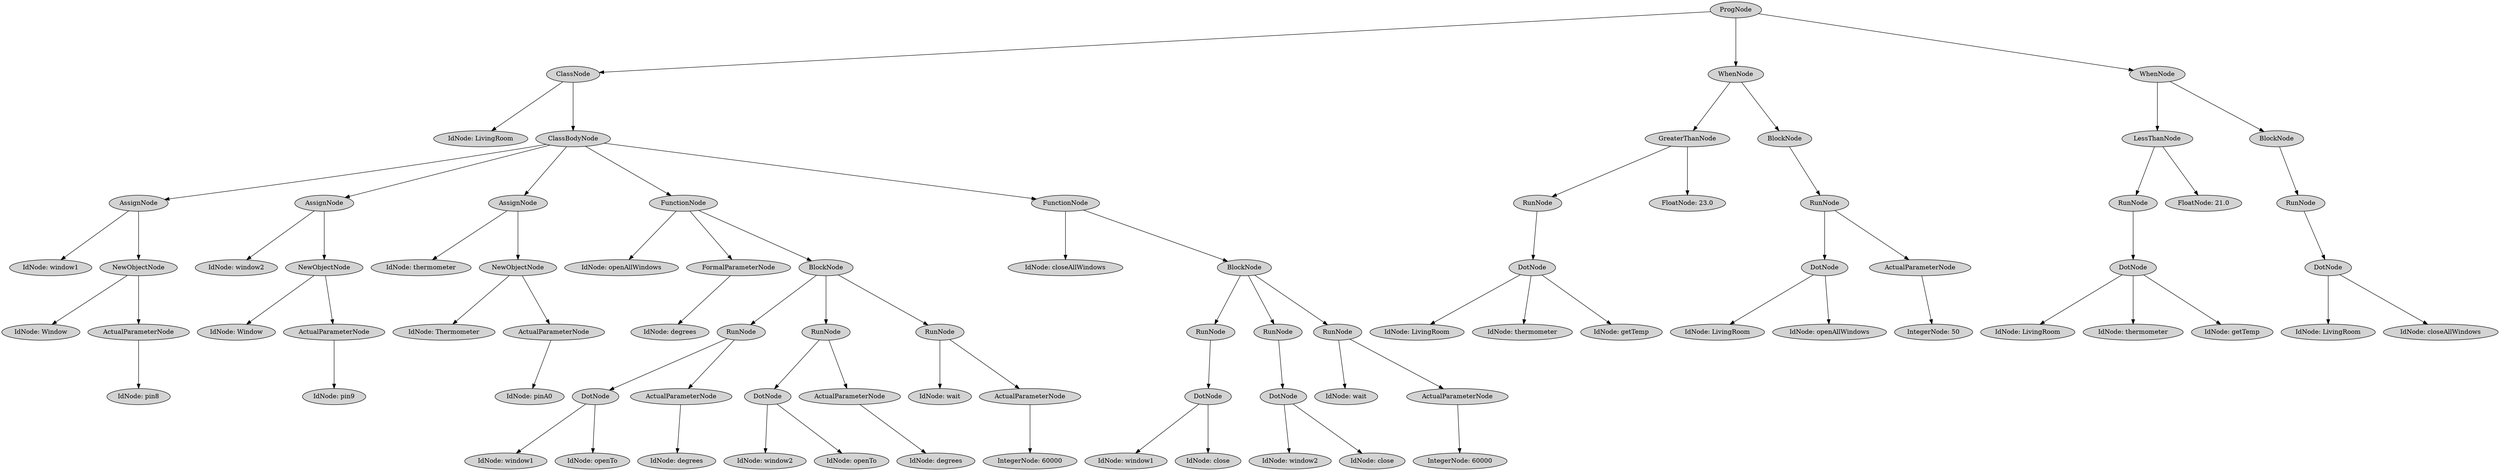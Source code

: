digraph G {
	graph [ranksep=1.5 ratio=fill]
	node [style=filled]
	-9223363303964570543 [label=ProgNode]
	-9223363303964590627 [label=ClassNode]
	-9223363303964570543 -> -9223363303964590627
	8732890185178 [label="IdNode: LivingRoom"]
	-9223363303964590627 -> 8732890185178
	-9223363303964590641 [label=ClassBodyNode]
	-9223363303964590627 -> -9223363303964590641
	-9223363303964590606 [label=AssignNode]
	-9223363303964590641 -> -9223363303964590606
	8732890185199 [label="IdNode: window1"]
	-9223363303964590606 -> 8732890185199
	-9223363303964589045 [label=NewObjectNode]
	-9223363303964590606 -> -9223363303964589045
	-9223363303964589038 [label="IdNode: Window"]
	-9223363303964589045 -> -9223363303964589038
	8732890186767 [label=ActualParameterNode]
	-9223363303964589045 -> 8732890186767
	-9223363303964588996 [label="IdNode: pin8"]
	8732890186767 -> -9223363303964588996
	8732890185192 [label=AssignNode]
	-9223363303964590641 -> 8732890185192
	-9223363303964590599 [label="IdNode: window2"]
	8732890185192 -> -9223363303964590599
	8732890186781 [label=NewObjectNode]
	8732890185192 -> 8732890186781
	-9223363303964589017 [label="IdNode: Window"]
	8732890186781 -> -9223363303964589017
	-9223363303964589024 [label=ActualParameterNode]
	8732890186781 -> -9223363303964589024
	8732890186837 [label="IdNode: pin9"]
	-9223363303964589024 -> 8732890186837
	-9223363303964590620 [label=AssignNode]
	-9223363303964590641 -> -9223363303964590620
	8732890186774 [label="IdNode: thermometer"]
	-9223363303964590620 -> 8732890186774
	-9223363303964589003 [label=NewObjectNode]
	-9223363303964590620 -> -9223363303964589003
	-9223363303964588989 [label="IdNode: Thermometer"]
	-9223363303964589003 -> -9223363303964588989
	8732890186802 [label=ActualParameterNode]
	-9223363303964589003 -> 8732890186802
	-9223363303964588947 [label="IdNode: pinA0"]
	8732890186802 -> -9223363303964588947
	8732890186788 [label=FunctionNode]
	-9223363303964590641 -> 8732890186788
	-9223363303964589052 [label="IdNode: openAllWindows"]
	8732890186788 -> -9223363303964589052
	8732890186760 [label=FormalParameterNode]
	8732890186788 -> 8732890186760
	8732890186795 [label="IdNode: degrees"]
	8732890186760 -> 8732890186795
	-9223363303964589031 [label=BlockNode]
	8732890186788 -> -9223363303964589031
	-9223363303964589010 [label=RunNode]
	-9223363303964589031 -> -9223363303964589010
	-9223363303964588982 [label=DotNode]
	-9223363303964589010 -> -9223363303964588982
	8732890186830 [label="IdNode: window1"]
	-9223363303964588982 -> 8732890186830
	8732890186844 [label="IdNode: openTo"]
	-9223363303964588982 -> 8732890186844
	-9223363303964588968 [label=ActualParameterNode]
	-9223363303964589010 -> -9223363303964588968
	8732890186879 [label="IdNode: degrees"]
	-9223363303964588968 -> 8732890186879
	8732890186823 [label=RunNode]
	-9223363303964589031 -> 8732890186823
	8732890186865 [label=DotNode]
	8732890186823 -> 8732890186865
	8732890186851 [label="IdNode: window2"]
	8732890186865 -> 8732890186851
	-9223363303964588940 [label="IdNode: openTo"]
	8732890186865 -> -9223363303964588940
	-9223363303964588975 [label=ActualParameterNode]
	8732890186823 -> -9223363303964588975
	-9223363303964588905 [label="IdNode: degrees"]
	-9223363303964588975 -> -9223363303964588905
	-9223363303964588961 [label=RunNode]
	-9223363303964589031 -> -9223363303964588961
	8732890186886 [label="IdNode: wait"]
	-9223363303964588961 -> 8732890186886
	8732890186872 [label=ActualParameterNode]
	-9223363303964588961 -> 8732890186872
	-9223363303964588891 [label="IntegerNode: 60000"]
	8732890186872 -> -9223363303964588891
	8732890186809 [label=FunctionNode]
	-9223363303964590641 -> 8732890186809
	-9223363303964588954 [label="IdNode: closeAllWindows"]
	8732890186809 -> -9223363303964588954
	-9223363303964588926 [label=BlockNode]
	8732890186809 -> -9223363303964588926
	-9223363303964588933 [label=RunNode]
	-9223363303964588926 -> -9223363303964588933
	-9223363303964588898 [label=DotNode]
	-9223363303964588933 -> -9223363303964588898
	8732890186907 [label="IdNode: window1"]
	-9223363303964588898 -> 8732890186907
	8732890186921 [label="IdNode: close"]
	-9223363303964588898 -> 8732890186921
	-9223363303964588919 [label=RunNode]
	-9223363303964588926 -> -9223363303964588919
	8732890186928 [label=DotNode]
	-9223363303964588919 -> 8732890186928
	-9223363303964588884 [label="IdNode: window2"]
	8732890186928 -> -9223363303964588884
	-9223363303964588877 [label="IdNode: close"]
	8732890186928 -> -9223363303964588877
	8732890186900 [label=RunNode]
	-9223363303964588926 -> 8732890186900
	8732890186942 [label="IdNode: wait"]
	8732890186900 -> 8732890186942
	8732890186935 [label=ActualParameterNode]
	8732890186900 -> 8732890186935
	-9223363303964588835 [label="IntegerNode: 60000"]
	8732890186935 -> -9223363303964588835
	-9223363303964590613 [label=WhenNode]
	-9223363303964570543 -> -9223363303964590613
	8732890186858 [label=GreaterThanNode]
	-9223363303964590613 -> 8732890186858
	-9223363303964588870 [label=RunNode]
	8732890186858 -> -9223363303964588870
	8732890186977 [label=DotNode]
	-9223363303964588870 -> 8732890186977
	8732890186956 [label="IdNode: LivingRoom"]
	8732890186977 -> 8732890186956
	8732890186963 [label="IdNode: thermometer"]
	8732890186977 -> 8732890186963
	-9223363303964588842 [label="IdNode: getTemp"]
	8732890186977 -> -9223363303964588842
	8732890186970 [label="FloatNode: 23.0"]
	8732890186858 -> 8732890186970
	8732890185206 [label=BlockNode]
	-9223363303964590613 -> 8732890185206
	8732890186816 [label=RunNode]
	8732890185206 -> 8732890186816
	-9223363303964588856 [label=DotNode]
	8732890186816 -> -9223363303964588856
	8732890186949 [label="IdNode: LivingRoom"]
	-9223363303964588856 -> 8732890186949
	-9223363303964588828 [label="IdNode: openAllWindows"]
	-9223363303964588856 -> -9223363303964588828
	8732890186893 [label=ActualParameterNode]
	8732890186816 -> 8732890186893
	8732890187005 [label="IntegerNode: 50"]
	8732890186893 -> 8732890187005
	-9223363303964588912 [label=WhenNode]
	-9223363303964570543 -> -9223363303964588912
	-9223363303964588821 [label=LessThanNode]
	-9223363303964588912 -> -9223363303964588821
	8732890186998 [label=RunNode]
	-9223363303964588821 -> 8732890186998
	8732890192150 [label=DotNode]
	8732890186998 -> 8732890192150
	-9223363303964583669 [label="IdNode: LivingRoom"]
	8732890192150 -> -9223363303964583669
	-9223363303964583662 [label="IdNode: thermometer"]
	8732890192150 -> -9223363303964583662
	-9223363303964583655 [label="IdNode: getTemp"]
	8732890192150 -> -9223363303964583655
	8732890192157 [label="FloatNode: 21.0"]
	-9223363303964588821 -> 8732890192157
	-9223363303964588849 [label=BlockNode]
	-9223363303964588912 -> -9223363303964588849
	-9223363303964588863 [label=RunNode]
	-9223363303964588849 -> -9223363303964588863
	-9223363303964588814 [label=DotNode]
	-9223363303964588863 -> -9223363303964588814
	-9223363303964588807 [label="IdNode: LivingRoom"]
	-9223363303964588814 -> -9223363303964588807
	-9223363303964583648 [label="IdNode: closeAllWindows"]
	-9223363303964588814 -> -9223363303964583648
	overlap=false
}
